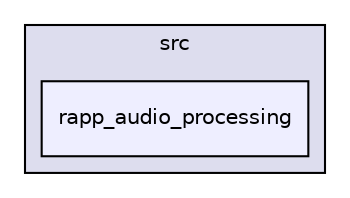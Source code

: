 digraph "/home/travis/rapp_temp/rapp-platform/rapp_audio_processing/src/rapp_audio_processing" {
  compound=true
  node [ fontsize="10", fontname="Helvetica"];
  edge [ labelfontsize="10", labelfontname="Helvetica"];
  subgraph clusterdir_0da8a6dffe4698f6c330175b5ac6fa90 {
    graph [ bgcolor="#ddddee", pencolor="black", label="src" fontname="Helvetica", fontsize="10", URL="dir_0da8a6dffe4698f6c330175b5ac6fa90.html"]
  dir_5f740fad9dbc1282ccd09cb6025f0b00 [shape=box, label="rapp_audio_processing", style="filled", fillcolor="#eeeeff", pencolor="black", URL="dir_5f740fad9dbc1282ccd09cb6025f0b00.html"];
  }
}
